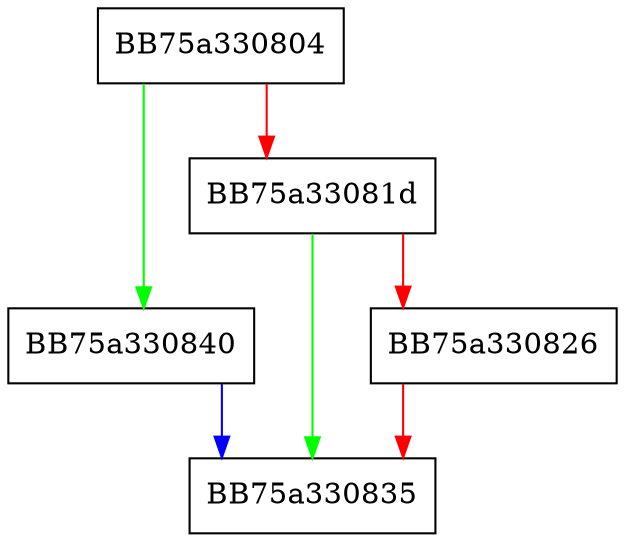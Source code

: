 digraph SSE_microcode_wrap {
  node [shape="box"];
  graph [splines=ortho];
  BB75a330804 -> BB75a330840 [color="green"];
  BB75a330804 -> BB75a33081d [color="red"];
  BB75a33081d -> BB75a330835 [color="green"];
  BB75a33081d -> BB75a330826 [color="red"];
  BB75a330826 -> BB75a330835 [color="red"];
  BB75a330840 -> BB75a330835 [color="blue"];
}
